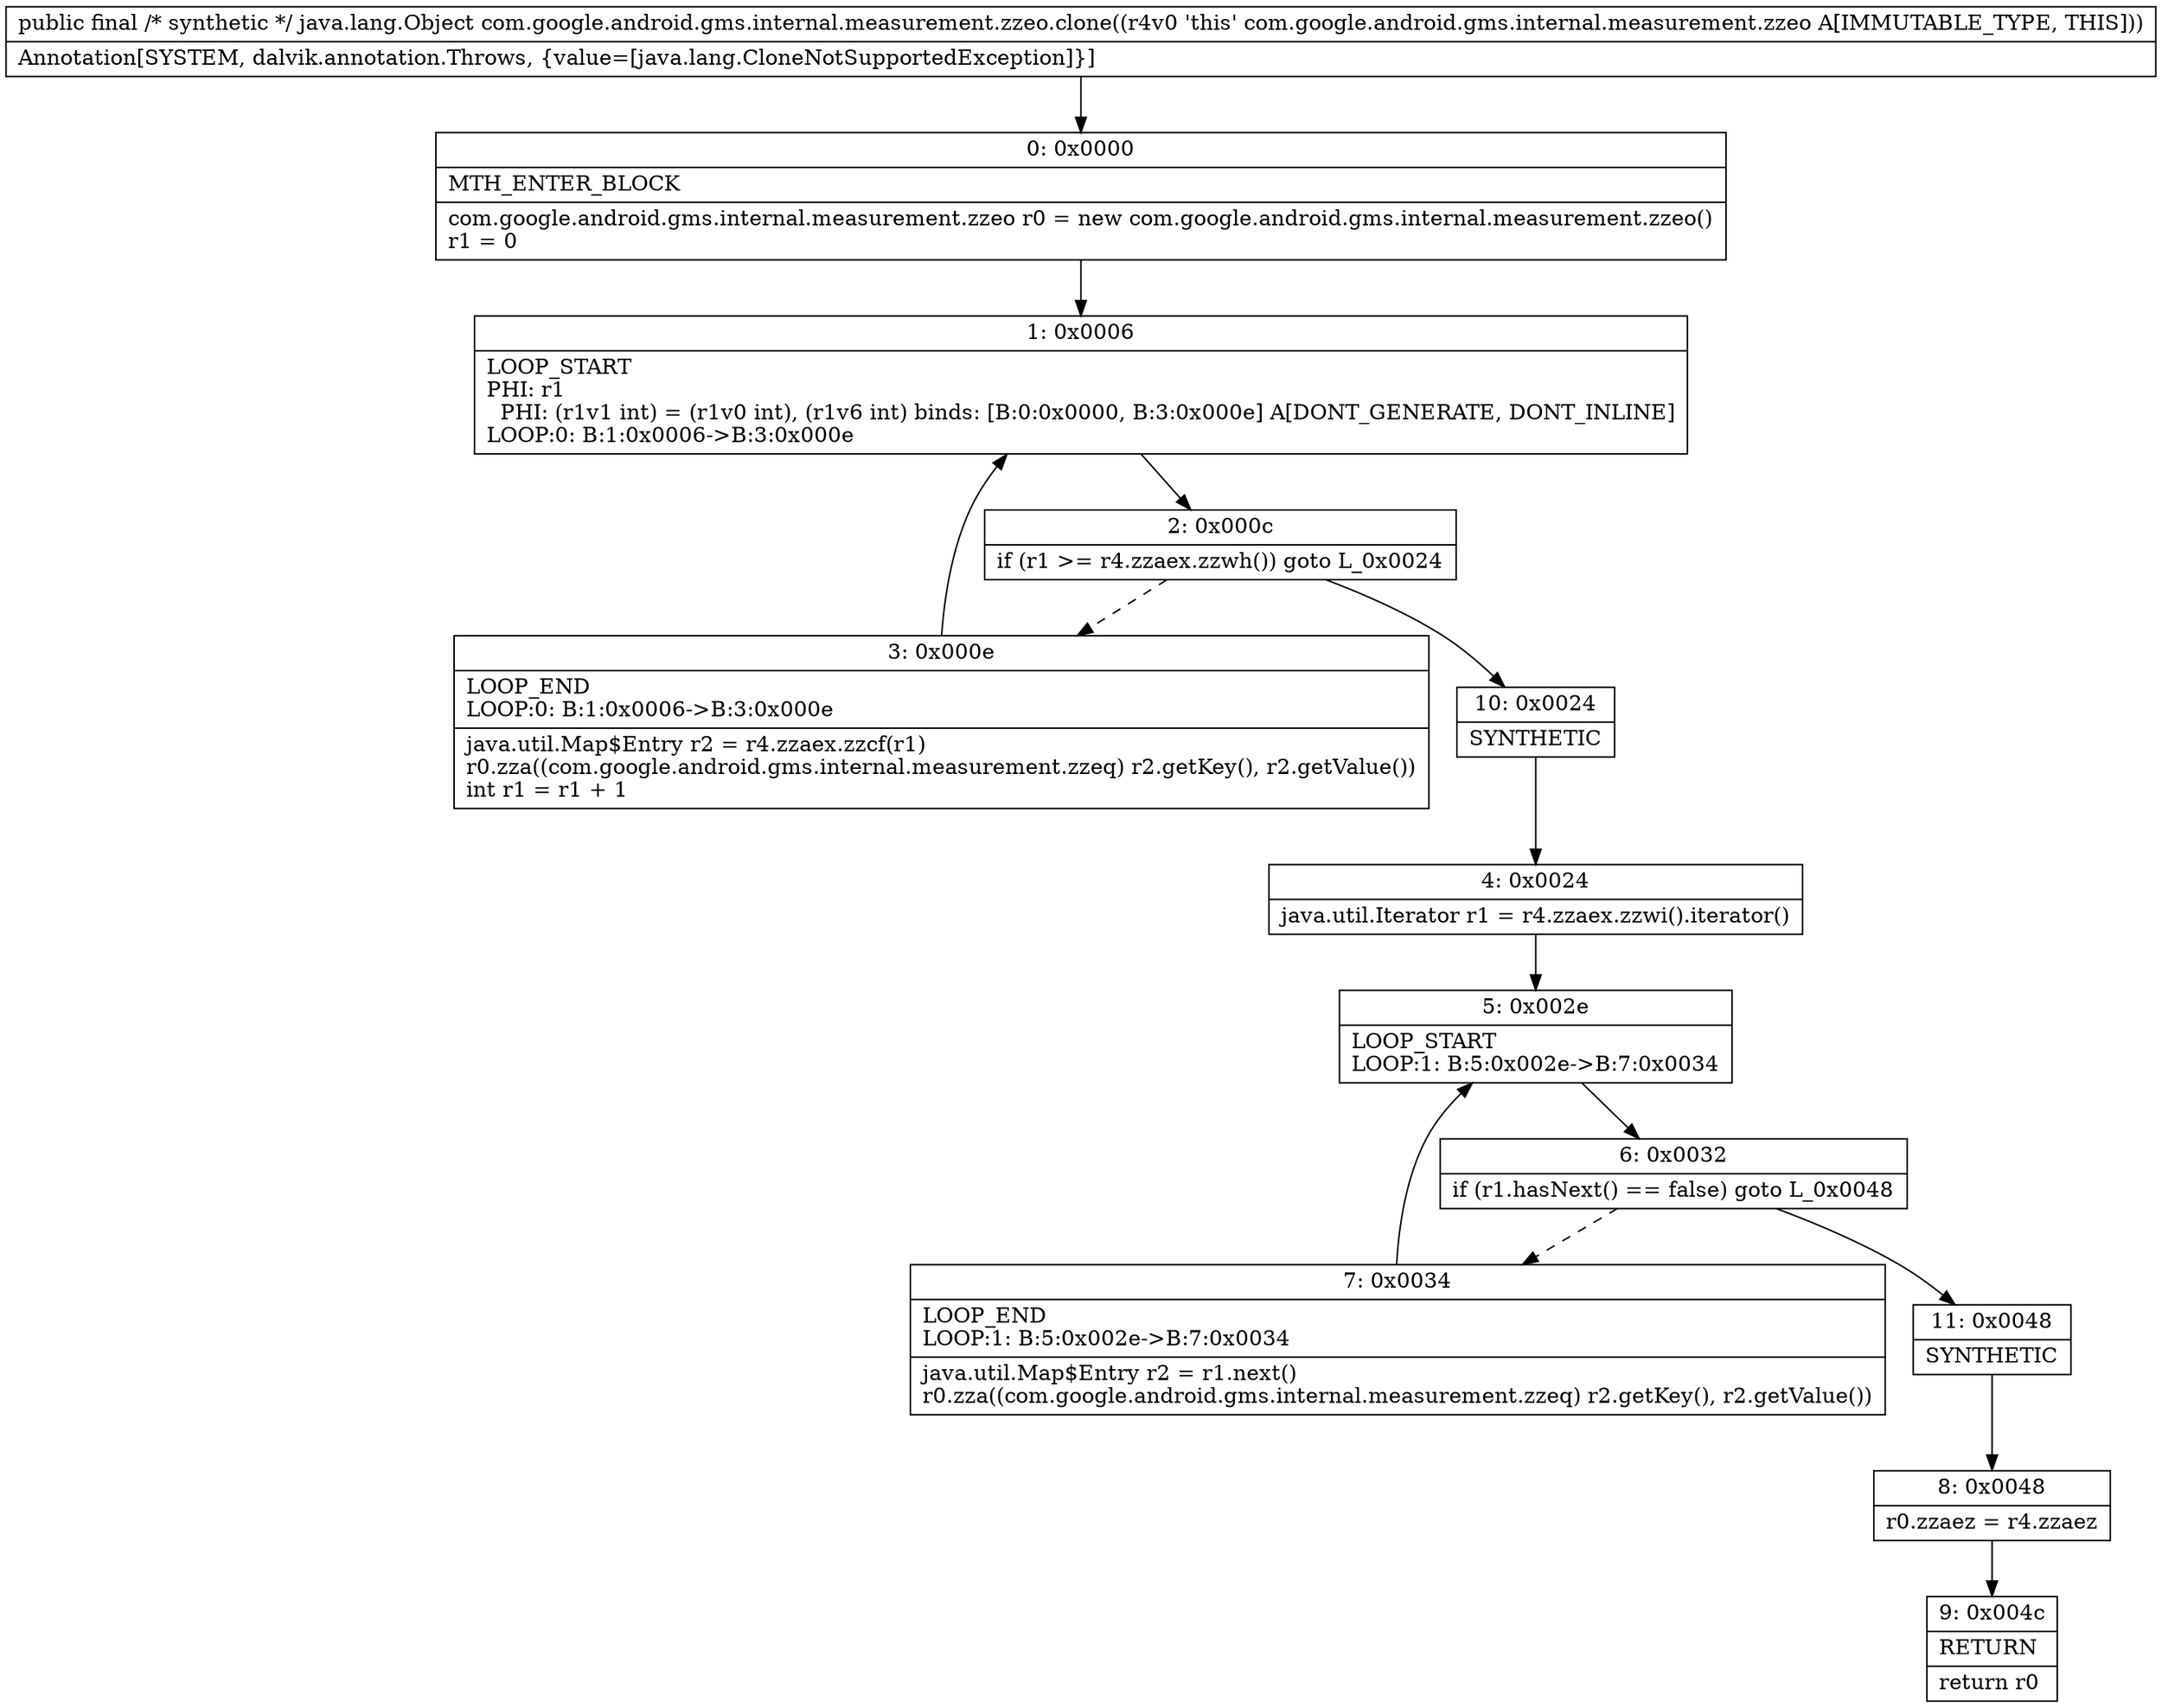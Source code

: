 digraph "CFG forcom.google.android.gms.internal.measurement.zzeo.clone()Ljava\/lang\/Object;" {
Node_0 [shape=record,label="{0\:\ 0x0000|MTH_ENTER_BLOCK\l|com.google.android.gms.internal.measurement.zzeo r0 = new com.google.android.gms.internal.measurement.zzeo()\lr1 = 0\l}"];
Node_1 [shape=record,label="{1\:\ 0x0006|LOOP_START\lPHI: r1 \l  PHI: (r1v1 int) = (r1v0 int), (r1v6 int) binds: [B:0:0x0000, B:3:0x000e] A[DONT_GENERATE, DONT_INLINE]\lLOOP:0: B:1:0x0006\-\>B:3:0x000e\l}"];
Node_2 [shape=record,label="{2\:\ 0x000c|if (r1 \>= r4.zzaex.zzwh()) goto L_0x0024\l}"];
Node_3 [shape=record,label="{3\:\ 0x000e|LOOP_END\lLOOP:0: B:1:0x0006\-\>B:3:0x000e\l|java.util.Map$Entry r2 = r4.zzaex.zzcf(r1)\lr0.zza((com.google.android.gms.internal.measurement.zzeq) r2.getKey(), r2.getValue())\lint r1 = r1 + 1\l}"];
Node_4 [shape=record,label="{4\:\ 0x0024|java.util.Iterator r1 = r4.zzaex.zzwi().iterator()\l}"];
Node_5 [shape=record,label="{5\:\ 0x002e|LOOP_START\lLOOP:1: B:5:0x002e\-\>B:7:0x0034\l}"];
Node_6 [shape=record,label="{6\:\ 0x0032|if (r1.hasNext() == false) goto L_0x0048\l}"];
Node_7 [shape=record,label="{7\:\ 0x0034|LOOP_END\lLOOP:1: B:5:0x002e\-\>B:7:0x0034\l|java.util.Map$Entry r2 = r1.next()\lr0.zza((com.google.android.gms.internal.measurement.zzeq) r2.getKey(), r2.getValue())\l}"];
Node_8 [shape=record,label="{8\:\ 0x0048|r0.zzaez = r4.zzaez\l}"];
Node_9 [shape=record,label="{9\:\ 0x004c|RETURN\l|return r0\l}"];
Node_10 [shape=record,label="{10\:\ 0x0024|SYNTHETIC\l}"];
Node_11 [shape=record,label="{11\:\ 0x0048|SYNTHETIC\l}"];
MethodNode[shape=record,label="{public final \/* synthetic *\/ java.lang.Object com.google.android.gms.internal.measurement.zzeo.clone((r4v0 'this' com.google.android.gms.internal.measurement.zzeo A[IMMUTABLE_TYPE, THIS]))  | Annotation[SYSTEM, dalvik.annotation.Throws, \{value=[java.lang.CloneNotSupportedException]\}]\l}"];
MethodNode -> Node_0;
Node_0 -> Node_1;
Node_1 -> Node_2;
Node_2 -> Node_3[style=dashed];
Node_2 -> Node_10;
Node_3 -> Node_1;
Node_4 -> Node_5;
Node_5 -> Node_6;
Node_6 -> Node_7[style=dashed];
Node_6 -> Node_11;
Node_7 -> Node_5;
Node_8 -> Node_9;
Node_10 -> Node_4;
Node_11 -> Node_8;
}

